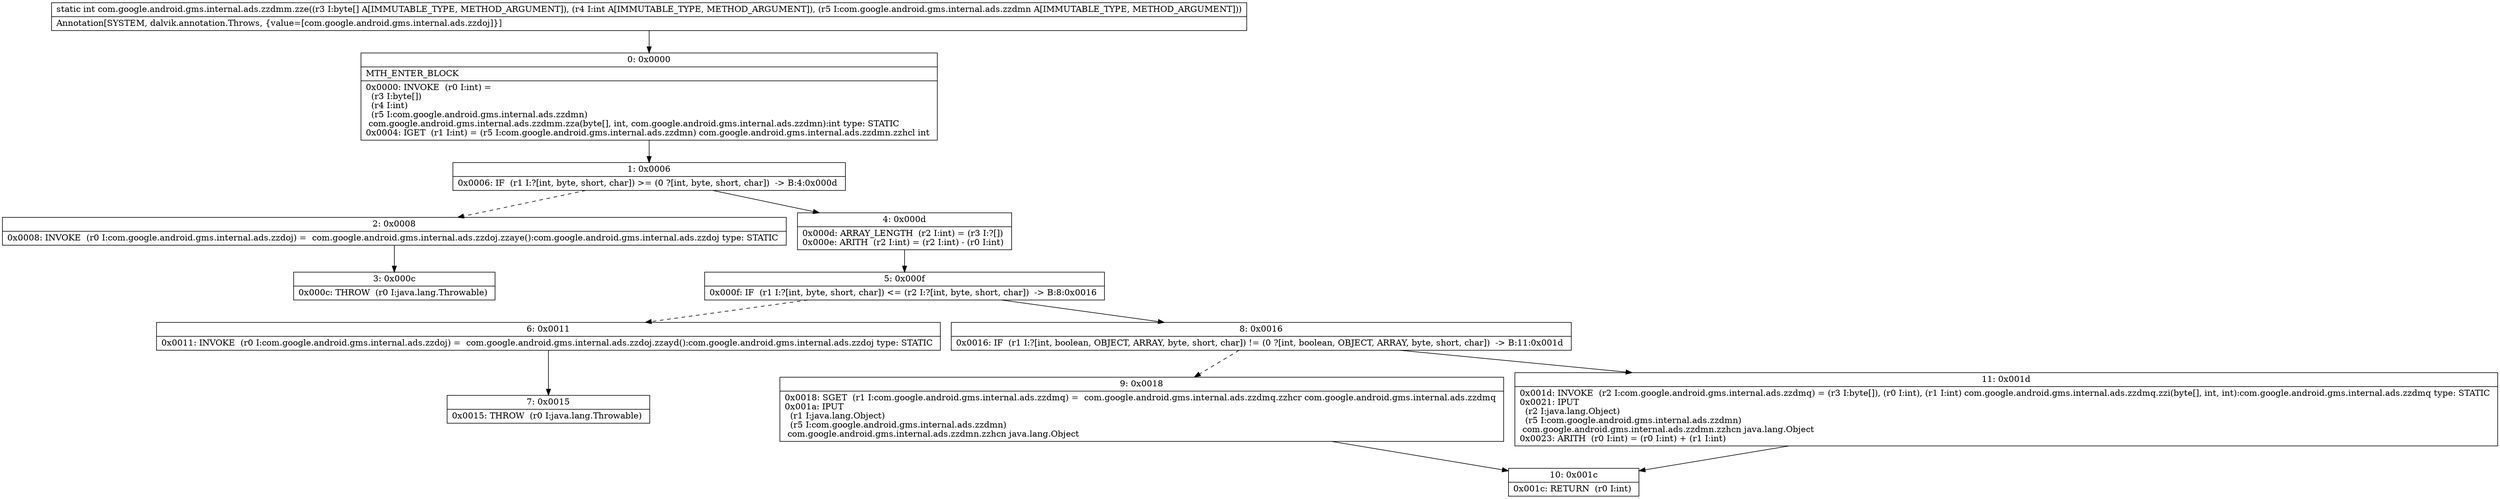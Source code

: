 digraph "CFG forcom.google.android.gms.internal.ads.zzdmm.zze([BILcom\/google\/android\/gms\/internal\/ads\/zzdmn;)I" {
Node_0 [shape=record,label="{0\:\ 0x0000|MTH_ENTER_BLOCK\l|0x0000: INVOKE  (r0 I:int) = \l  (r3 I:byte[])\l  (r4 I:int)\l  (r5 I:com.google.android.gms.internal.ads.zzdmn)\l com.google.android.gms.internal.ads.zzdmm.zza(byte[], int, com.google.android.gms.internal.ads.zzdmn):int type: STATIC \l0x0004: IGET  (r1 I:int) = (r5 I:com.google.android.gms.internal.ads.zzdmn) com.google.android.gms.internal.ads.zzdmn.zzhcl int \l}"];
Node_1 [shape=record,label="{1\:\ 0x0006|0x0006: IF  (r1 I:?[int, byte, short, char]) \>= (0 ?[int, byte, short, char])  \-\> B:4:0x000d \l}"];
Node_2 [shape=record,label="{2\:\ 0x0008|0x0008: INVOKE  (r0 I:com.google.android.gms.internal.ads.zzdoj) =  com.google.android.gms.internal.ads.zzdoj.zzaye():com.google.android.gms.internal.ads.zzdoj type: STATIC \l}"];
Node_3 [shape=record,label="{3\:\ 0x000c|0x000c: THROW  (r0 I:java.lang.Throwable) \l}"];
Node_4 [shape=record,label="{4\:\ 0x000d|0x000d: ARRAY_LENGTH  (r2 I:int) = (r3 I:?[]) \l0x000e: ARITH  (r2 I:int) = (r2 I:int) \- (r0 I:int) \l}"];
Node_5 [shape=record,label="{5\:\ 0x000f|0x000f: IF  (r1 I:?[int, byte, short, char]) \<= (r2 I:?[int, byte, short, char])  \-\> B:8:0x0016 \l}"];
Node_6 [shape=record,label="{6\:\ 0x0011|0x0011: INVOKE  (r0 I:com.google.android.gms.internal.ads.zzdoj) =  com.google.android.gms.internal.ads.zzdoj.zzayd():com.google.android.gms.internal.ads.zzdoj type: STATIC \l}"];
Node_7 [shape=record,label="{7\:\ 0x0015|0x0015: THROW  (r0 I:java.lang.Throwable) \l}"];
Node_8 [shape=record,label="{8\:\ 0x0016|0x0016: IF  (r1 I:?[int, boolean, OBJECT, ARRAY, byte, short, char]) != (0 ?[int, boolean, OBJECT, ARRAY, byte, short, char])  \-\> B:11:0x001d \l}"];
Node_9 [shape=record,label="{9\:\ 0x0018|0x0018: SGET  (r1 I:com.google.android.gms.internal.ads.zzdmq) =  com.google.android.gms.internal.ads.zzdmq.zzhcr com.google.android.gms.internal.ads.zzdmq \l0x001a: IPUT  \l  (r1 I:java.lang.Object)\l  (r5 I:com.google.android.gms.internal.ads.zzdmn)\l com.google.android.gms.internal.ads.zzdmn.zzhcn java.lang.Object \l}"];
Node_10 [shape=record,label="{10\:\ 0x001c|0x001c: RETURN  (r0 I:int) \l}"];
Node_11 [shape=record,label="{11\:\ 0x001d|0x001d: INVOKE  (r2 I:com.google.android.gms.internal.ads.zzdmq) = (r3 I:byte[]), (r0 I:int), (r1 I:int) com.google.android.gms.internal.ads.zzdmq.zzi(byte[], int, int):com.google.android.gms.internal.ads.zzdmq type: STATIC \l0x0021: IPUT  \l  (r2 I:java.lang.Object)\l  (r5 I:com.google.android.gms.internal.ads.zzdmn)\l com.google.android.gms.internal.ads.zzdmn.zzhcn java.lang.Object \l0x0023: ARITH  (r0 I:int) = (r0 I:int) + (r1 I:int) \l}"];
MethodNode[shape=record,label="{static int com.google.android.gms.internal.ads.zzdmm.zze((r3 I:byte[] A[IMMUTABLE_TYPE, METHOD_ARGUMENT]), (r4 I:int A[IMMUTABLE_TYPE, METHOD_ARGUMENT]), (r5 I:com.google.android.gms.internal.ads.zzdmn A[IMMUTABLE_TYPE, METHOD_ARGUMENT]))  | Annotation[SYSTEM, dalvik.annotation.Throws, \{value=[com.google.android.gms.internal.ads.zzdoj]\}]\l}"];
MethodNode -> Node_0;
Node_0 -> Node_1;
Node_1 -> Node_2[style=dashed];
Node_1 -> Node_4;
Node_2 -> Node_3;
Node_4 -> Node_5;
Node_5 -> Node_6[style=dashed];
Node_5 -> Node_8;
Node_6 -> Node_7;
Node_8 -> Node_9[style=dashed];
Node_8 -> Node_11;
Node_9 -> Node_10;
Node_11 -> Node_10;
}

